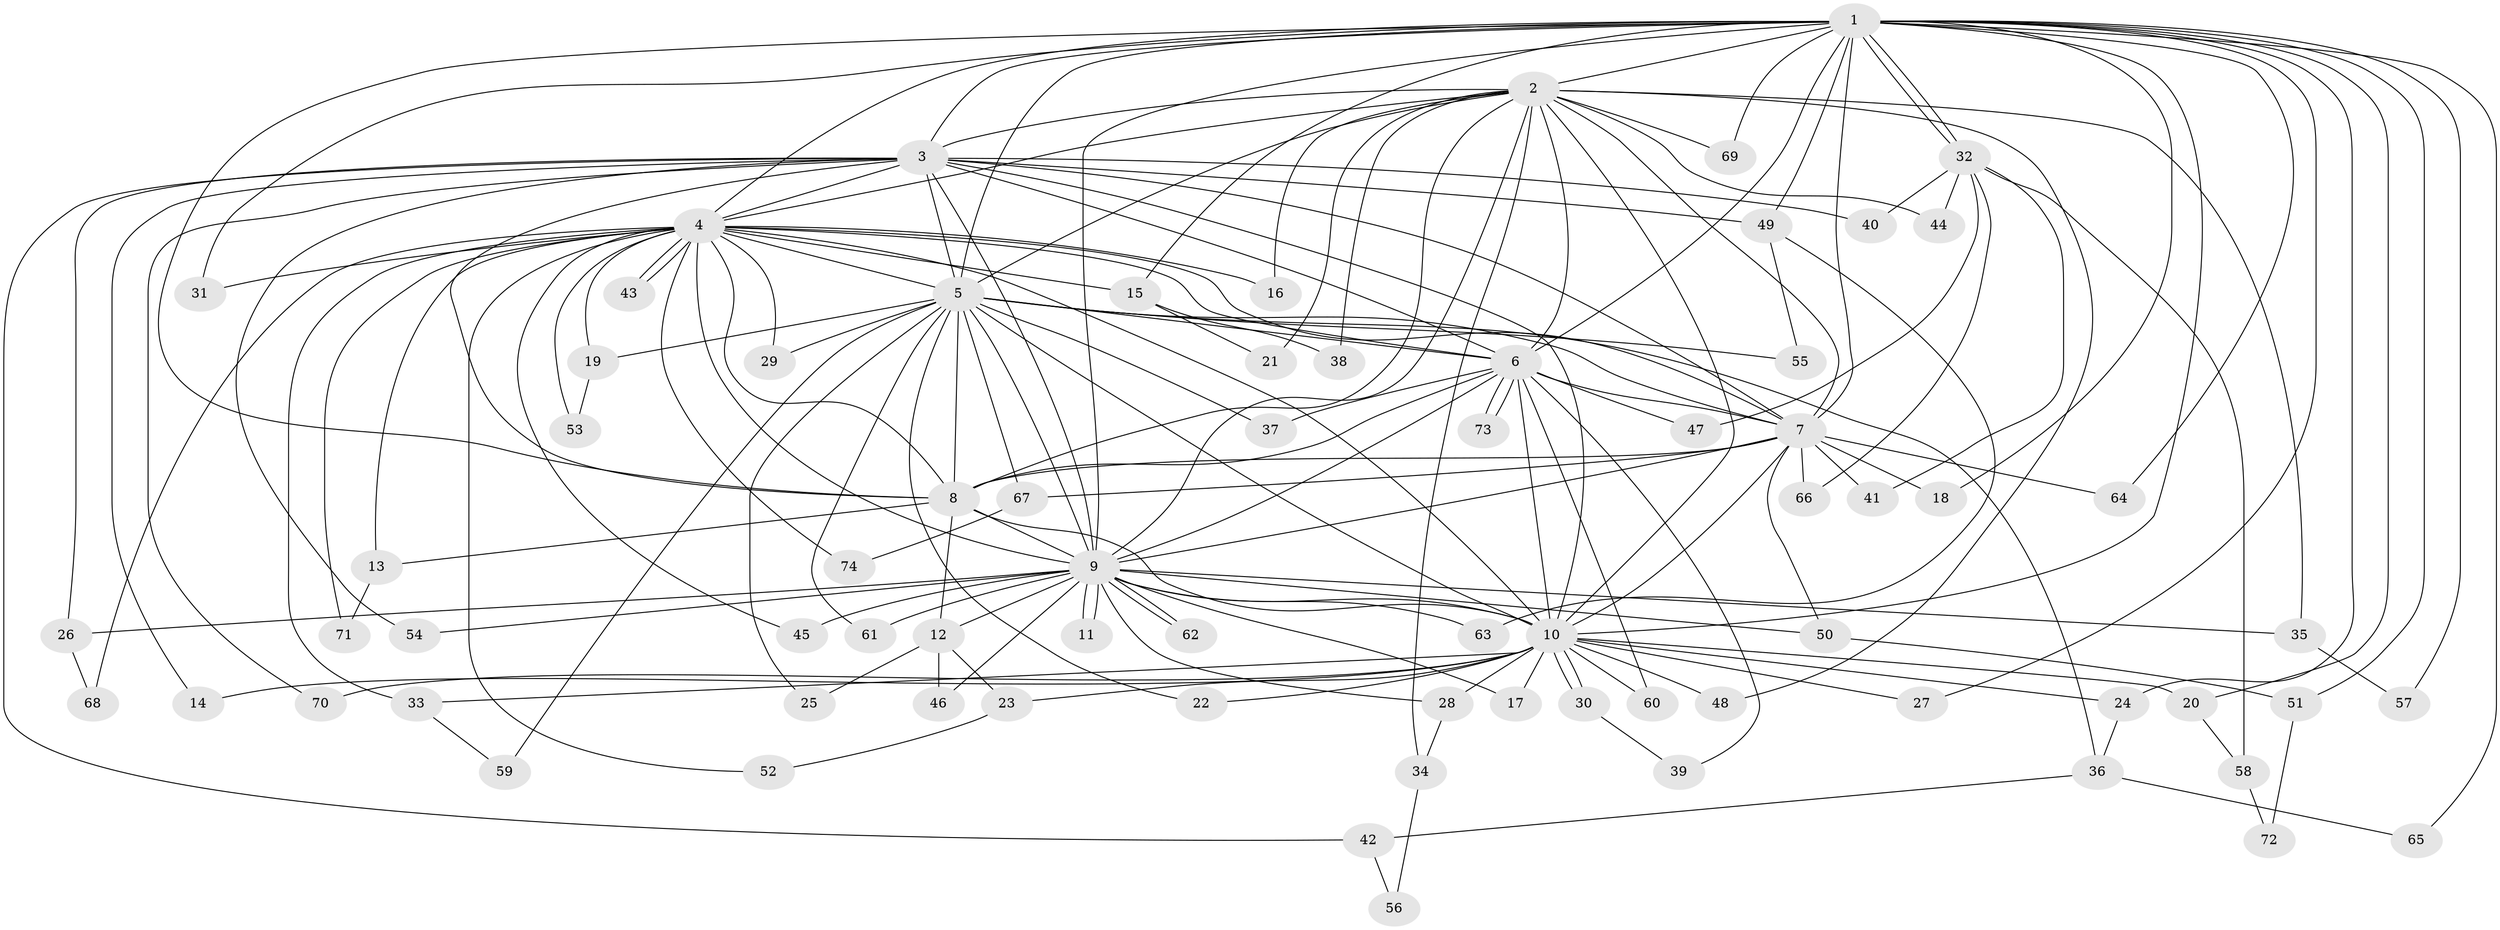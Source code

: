 // coarse degree distribution, {20: 0.018518518518518517, 15: 0.037037037037037035, 21: 0.037037037037037035, 17: 0.018518518518518517, 12: 0.018518518518518517, 14: 0.018518518518518517, 22: 0.018518518518518517, 2: 0.5740740740740741, 4: 0.07407407407407407, 1: 0.018518518518518517, 3: 0.12962962962962962, 8: 0.018518518518518517, 5: 0.018518518518518517}
// Generated by graph-tools (version 1.1) at 2025/41/03/06/25 10:41:34]
// undirected, 74 vertices, 173 edges
graph export_dot {
graph [start="1"]
  node [color=gray90,style=filled];
  1;
  2;
  3;
  4;
  5;
  6;
  7;
  8;
  9;
  10;
  11;
  12;
  13;
  14;
  15;
  16;
  17;
  18;
  19;
  20;
  21;
  22;
  23;
  24;
  25;
  26;
  27;
  28;
  29;
  30;
  31;
  32;
  33;
  34;
  35;
  36;
  37;
  38;
  39;
  40;
  41;
  42;
  43;
  44;
  45;
  46;
  47;
  48;
  49;
  50;
  51;
  52;
  53;
  54;
  55;
  56;
  57;
  58;
  59;
  60;
  61;
  62;
  63;
  64;
  65;
  66;
  67;
  68;
  69;
  70;
  71;
  72;
  73;
  74;
  1 -- 2;
  1 -- 3;
  1 -- 4;
  1 -- 5;
  1 -- 6;
  1 -- 7;
  1 -- 8;
  1 -- 9;
  1 -- 10;
  1 -- 15;
  1 -- 18;
  1 -- 20;
  1 -- 24;
  1 -- 27;
  1 -- 31;
  1 -- 32;
  1 -- 32;
  1 -- 49;
  1 -- 51;
  1 -- 57;
  1 -- 64;
  1 -- 65;
  1 -- 69;
  2 -- 3;
  2 -- 4;
  2 -- 5;
  2 -- 6;
  2 -- 7;
  2 -- 8;
  2 -- 9;
  2 -- 10;
  2 -- 16;
  2 -- 21;
  2 -- 34;
  2 -- 35;
  2 -- 38;
  2 -- 44;
  2 -- 48;
  2 -- 69;
  3 -- 4;
  3 -- 5;
  3 -- 6;
  3 -- 7;
  3 -- 8;
  3 -- 9;
  3 -- 10;
  3 -- 14;
  3 -- 26;
  3 -- 40;
  3 -- 42;
  3 -- 49;
  3 -- 54;
  3 -- 70;
  4 -- 5;
  4 -- 6;
  4 -- 7;
  4 -- 8;
  4 -- 9;
  4 -- 10;
  4 -- 13;
  4 -- 15;
  4 -- 16;
  4 -- 19;
  4 -- 29;
  4 -- 31;
  4 -- 33;
  4 -- 43;
  4 -- 43;
  4 -- 45;
  4 -- 52;
  4 -- 53;
  4 -- 68;
  4 -- 71;
  4 -- 74;
  5 -- 6;
  5 -- 7;
  5 -- 8;
  5 -- 9;
  5 -- 10;
  5 -- 19;
  5 -- 22;
  5 -- 25;
  5 -- 29;
  5 -- 36;
  5 -- 37;
  5 -- 55;
  5 -- 59;
  5 -- 61;
  5 -- 67;
  6 -- 7;
  6 -- 8;
  6 -- 9;
  6 -- 10;
  6 -- 37;
  6 -- 39;
  6 -- 47;
  6 -- 60;
  6 -- 73;
  6 -- 73;
  7 -- 8;
  7 -- 9;
  7 -- 10;
  7 -- 18;
  7 -- 41;
  7 -- 50;
  7 -- 64;
  7 -- 66;
  7 -- 67;
  8 -- 9;
  8 -- 10;
  8 -- 12;
  8 -- 13;
  9 -- 10;
  9 -- 11;
  9 -- 11;
  9 -- 12;
  9 -- 17;
  9 -- 26;
  9 -- 28;
  9 -- 35;
  9 -- 45;
  9 -- 46;
  9 -- 50;
  9 -- 54;
  9 -- 61;
  9 -- 62;
  9 -- 62;
  9 -- 63;
  10 -- 14;
  10 -- 17;
  10 -- 20;
  10 -- 22;
  10 -- 23;
  10 -- 24;
  10 -- 27;
  10 -- 28;
  10 -- 30;
  10 -- 30;
  10 -- 33;
  10 -- 48;
  10 -- 60;
  10 -- 70;
  12 -- 23;
  12 -- 25;
  12 -- 46;
  13 -- 71;
  15 -- 21;
  15 -- 38;
  19 -- 53;
  20 -- 58;
  23 -- 52;
  24 -- 36;
  26 -- 68;
  28 -- 34;
  30 -- 39;
  32 -- 40;
  32 -- 41;
  32 -- 44;
  32 -- 47;
  32 -- 58;
  32 -- 66;
  33 -- 59;
  34 -- 56;
  35 -- 57;
  36 -- 42;
  36 -- 65;
  42 -- 56;
  49 -- 55;
  49 -- 63;
  50 -- 51;
  51 -- 72;
  58 -- 72;
  67 -- 74;
}
